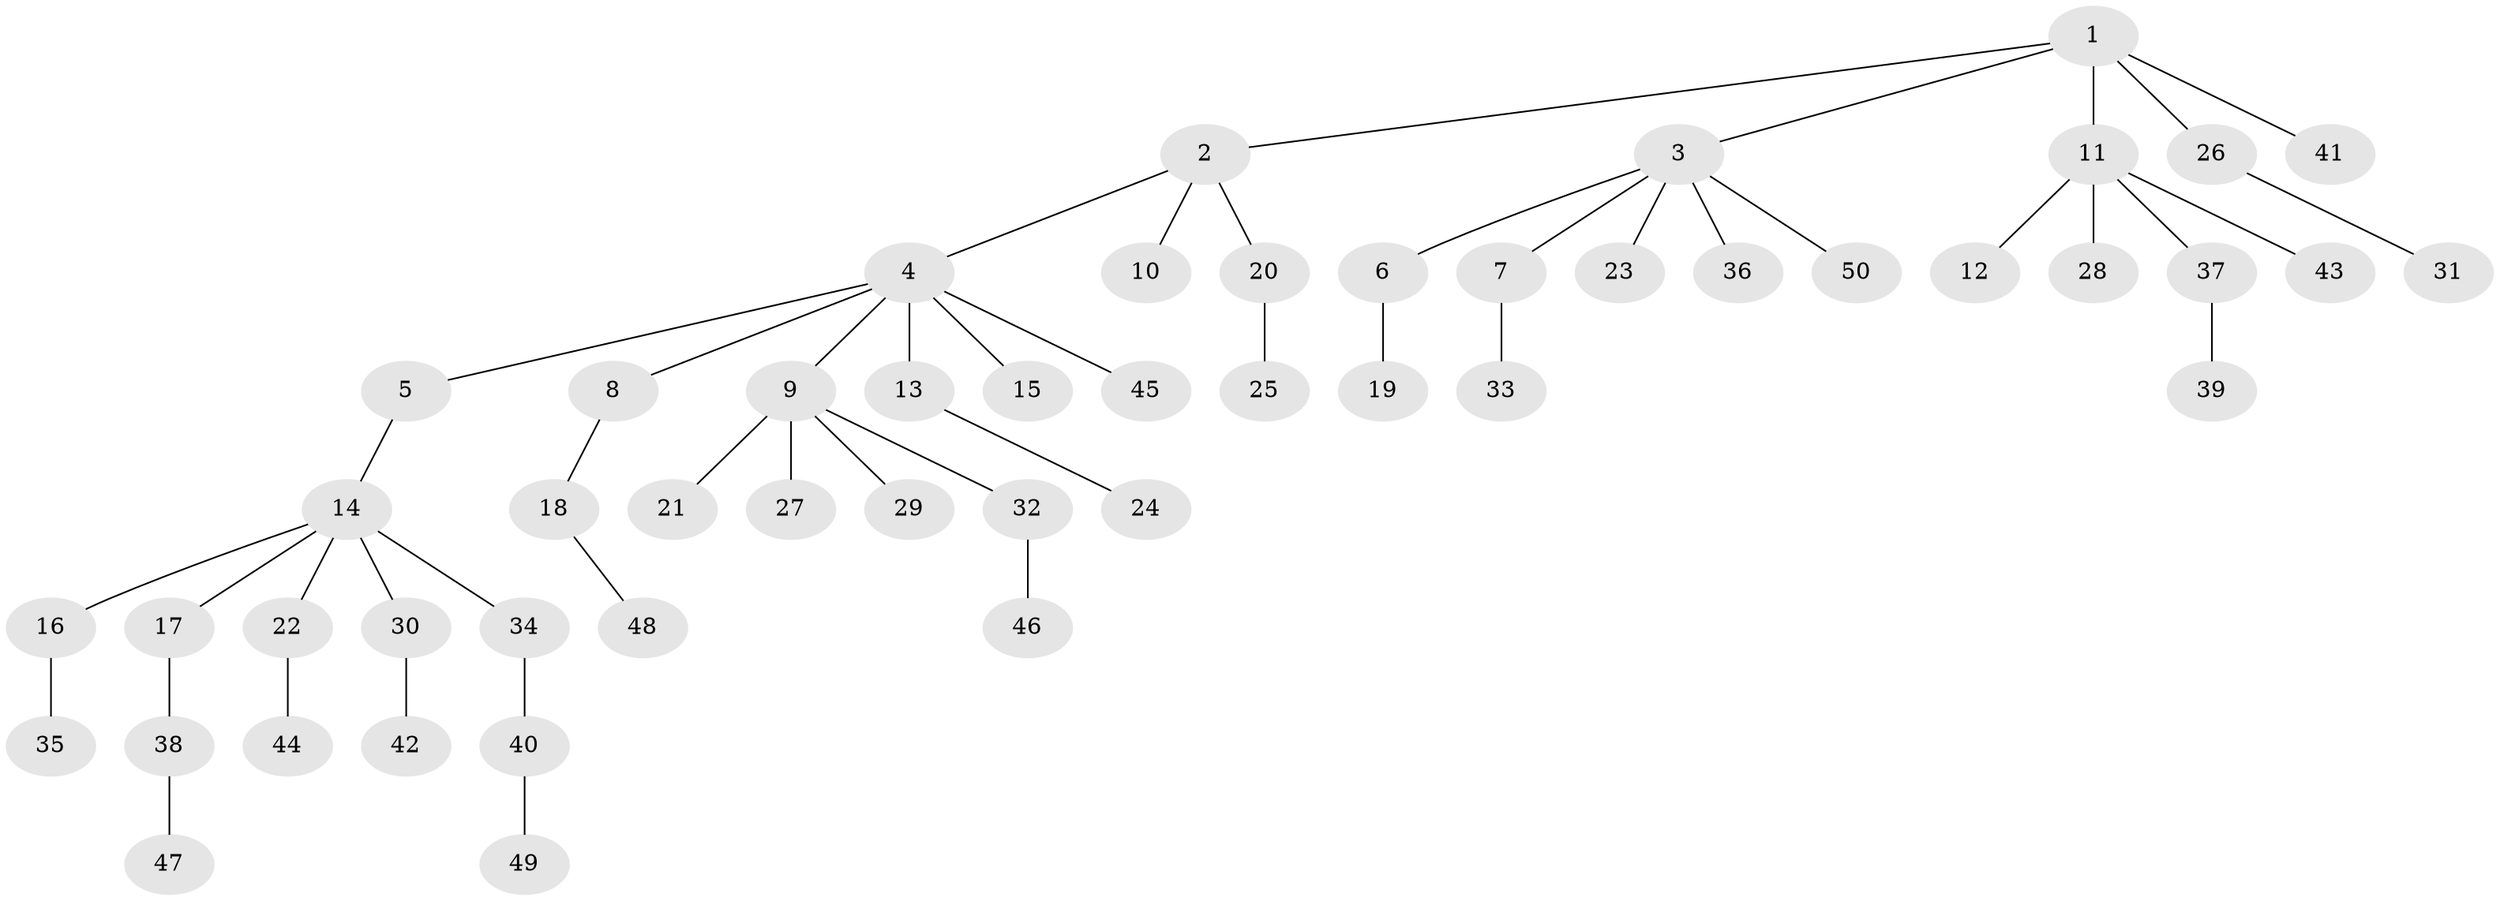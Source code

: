 // Generated by graph-tools (version 1.1) at 2025/26/03/09/25 03:26:24]
// undirected, 50 vertices, 49 edges
graph export_dot {
graph [start="1"]
  node [color=gray90,style=filled];
  1;
  2;
  3;
  4;
  5;
  6;
  7;
  8;
  9;
  10;
  11;
  12;
  13;
  14;
  15;
  16;
  17;
  18;
  19;
  20;
  21;
  22;
  23;
  24;
  25;
  26;
  27;
  28;
  29;
  30;
  31;
  32;
  33;
  34;
  35;
  36;
  37;
  38;
  39;
  40;
  41;
  42;
  43;
  44;
  45;
  46;
  47;
  48;
  49;
  50;
  1 -- 2;
  1 -- 3;
  1 -- 11;
  1 -- 26;
  1 -- 41;
  2 -- 4;
  2 -- 10;
  2 -- 20;
  3 -- 6;
  3 -- 7;
  3 -- 23;
  3 -- 36;
  3 -- 50;
  4 -- 5;
  4 -- 8;
  4 -- 9;
  4 -- 13;
  4 -- 15;
  4 -- 45;
  5 -- 14;
  6 -- 19;
  7 -- 33;
  8 -- 18;
  9 -- 21;
  9 -- 27;
  9 -- 29;
  9 -- 32;
  11 -- 12;
  11 -- 28;
  11 -- 37;
  11 -- 43;
  13 -- 24;
  14 -- 16;
  14 -- 17;
  14 -- 22;
  14 -- 30;
  14 -- 34;
  16 -- 35;
  17 -- 38;
  18 -- 48;
  20 -- 25;
  22 -- 44;
  26 -- 31;
  30 -- 42;
  32 -- 46;
  34 -- 40;
  37 -- 39;
  38 -- 47;
  40 -- 49;
}
